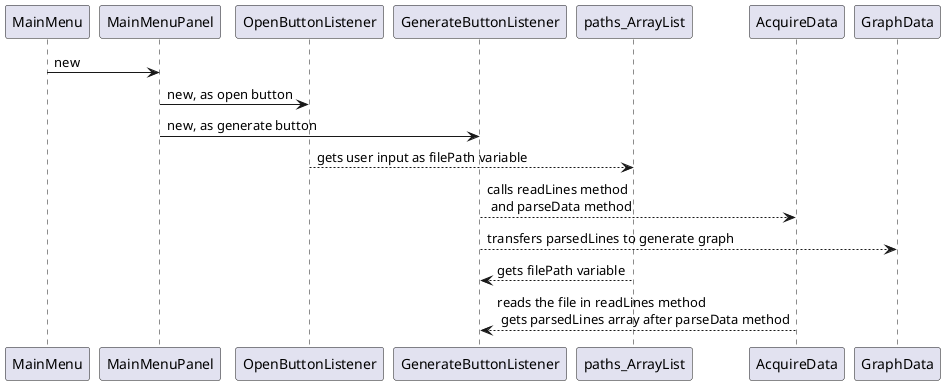 @startuml
MainMenu -> MainMenuPanel: new
MainMenuPanel -> OpenButtonListener: new, as open button
MainMenuPanel -> GenerateButtonListener: new, as generate button
OpenButtonListener --> paths_ArrayList: gets user input as filePath variable
GenerateButtonListener --> AcquireData: calls readLines method \n and parseData method
GenerateButtonListener --> GraphData: transfers parsedLines to generate graph

paths_ArrayList --> GenerateButtonListener: gets filePath variable
AcquireData --> GenerateButtonListener: reads the file in readLines method \n gets parsedLines array after parseData method
@enduml
